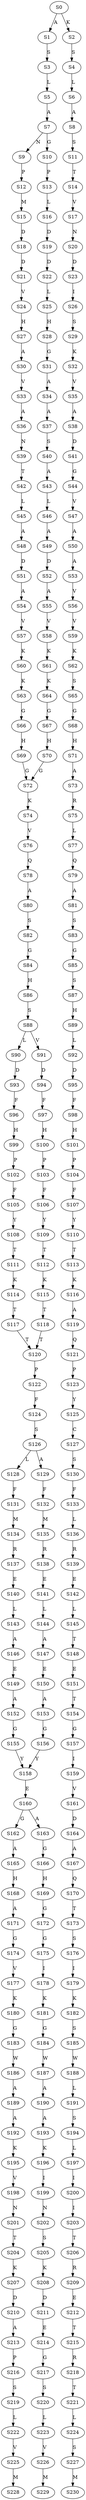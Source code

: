 strict digraph  {
	S0 -> S1 [ label = A ];
	S0 -> S2 [ label = K ];
	S1 -> S3 [ label = S ];
	S2 -> S4 [ label = S ];
	S3 -> S5 [ label = L ];
	S4 -> S6 [ label = L ];
	S5 -> S7 [ label = A ];
	S6 -> S8 [ label = A ];
	S7 -> S9 [ label = N ];
	S7 -> S10 [ label = G ];
	S8 -> S11 [ label = S ];
	S9 -> S12 [ label = P ];
	S10 -> S13 [ label = P ];
	S11 -> S14 [ label = T ];
	S12 -> S15 [ label = M ];
	S13 -> S16 [ label = L ];
	S14 -> S17 [ label = V ];
	S15 -> S18 [ label = D ];
	S16 -> S19 [ label = D ];
	S17 -> S20 [ label = N ];
	S18 -> S21 [ label = D ];
	S19 -> S22 [ label = D ];
	S20 -> S23 [ label = D ];
	S21 -> S24 [ label = V ];
	S22 -> S25 [ label = L ];
	S23 -> S26 [ label = I ];
	S24 -> S27 [ label = H ];
	S25 -> S28 [ label = H ];
	S26 -> S29 [ label = S ];
	S27 -> S30 [ label = A ];
	S28 -> S31 [ label = G ];
	S29 -> S32 [ label = K ];
	S30 -> S33 [ label = V ];
	S31 -> S34 [ label = A ];
	S32 -> S35 [ label = V ];
	S33 -> S36 [ label = A ];
	S34 -> S37 [ label = A ];
	S35 -> S38 [ label = A ];
	S36 -> S39 [ label = N ];
	S37 -> S40 [ label = S ];
	S38 -> S41 [ label = D ];
	S39 -> S42 [ label = T ];
	S40 -> S43 [ label = A ];
	S41 -> S44 [ label = G ];
	S42 -> S45 [ label = L ];
	S43 -> S46 [ label = L ];
	S44 -> S47 [ label = V ];
	S45 -> S48 [ label = A ];
	S46 -> S49 [ label = A ];
	S47 -> S50 [ label = A ];
	S48 -> S51 [ label = D ];
	S49 -> S52 [ label = D ];
	S50 -> S53 [ label = A ];
	S51 -> S54 [ label = A ];
	S52 -> S55 [ label = A ];
	S53 -> S56 [ label = V ];
	S54 -> S57 [ label = V ];
	S55 -> S58 [ label = V ];
	S56 -> S59 [ label = V ];
	S57 -> S60 [ label = K ];
	S58 -> S61 [ label = K ];
	S59 -> S62 [ label = K ];
	S60 -> S63 [ label = K ];
	S61 -> S64 [ label = K ];
	S62 -> S65 [ label = S ];
	S63 -> S66 [ label = G ];
	S64 -> S67 [ label = G ];
	S65 -> S68 [ label = G ];
	S66 -> S69 [ label = H ];
	S67 -> S70 [ label = H ];
	S68 -> S71 [ label = H ];
	S69 -> S72 [ label = G ];
	S70 -> S72 [ label = G ];
	S71 -> S73 [ label = A ];
	S72 -> S74 [ label = K ];
	S73 -> S75 [ label = R ];
	S74 -> S76 [ label = V ];
	S75 -> S77 [ label = L ];
	S76 -> S78 [ label = Q ];
	S77 -> S79 [ label = Q ];
	S78 -> S80 [ label = A ];
	S79 -> S81 [ label = A ];
	S80 -> S82 [ label = S ];
	S81 -> S83 [ label = S ];
	S82 -> S84 [ label = G ];
	S83 -> S85 [ label = G ];
	S84 -> S86 [ label = H ];
	S85 -> S87 [ label = S ];
	S86 -> S88 [ label = S ];
	S87 -> S89 [ label = H ];
	S88 -> S90 [ label = L ];
	S88 -> S91 [ label = V ];
	S89 -> S92 [ label = L ];
	S90 -> S93 [ label = D ];
	S91 -> S94 [ label = D ];
	S92 -> S95 [ label = D ];
	S93 -> S96 [ label = F ];
	S94 -> S97 [ label = F ];
	S95 -> S98 [ label = F ];
	S96 -> S99 [ label = H ];
	S97 -> S100 [ label = H ];
	S98 -> S101 [ label = H ];
	S99 -> S102 [ label = P ];
	S100 -> S103 [ label = P ];
	S101 -> S104 [ label = P ];
	S102 -> S105 [ label = F ];
	S103 -> S106 [ label = F ];
	S104 -> S107 [ label = F ];
	S105 -> S108 [ label = Y ];
	S106 -> S109 [ label = Y ];
	S107 -> S110 [ label = Y ];
	S108 -> S111 [ label = T ];
	S109 -> S112 [ label = T ];
	S110 -> S113 [ label = T ];
	S111 -> S114 [ label = K ];
	S112 -> S115 [ label = K ];
	S113 -> S116 [ label = K ];
	S114 -> S117 [ label = T ];
	S115 -> S118 [ label = T ];
	S116 -> S119 [ label = A ];
	S117 -> S120 [ label = T ];
	S118 -> S120 [ label = T ];
	S119 -> S121 [ label = Q ];
	S120 -> S122 [ label = P ];
	S121 -> S123 [ label = P ];
	S122 -> S124 [ label = F ];
	S123 -> S125 [ label = Y ];
	S124 -> S126 [ label = S ];
	S125 -> S127 [ label = C ];
	S126 -> S128 [ label = L ];
	S126 -> S129 [ label = A ];
	S127 -> S130 [ label = S ];
	S128 -> S131 [ label = F ];
	S129 -> S132 [ label = F ];
	S130 -> S133 [ label = F ];
	S131 -> S134 [ label = M ];
	S132 -> S135 [ label = M ];
	S133 -> S136 [ label = L ];
	S134 -> S137 [ label = R ];
	S135 -> S138 [ label = R ];
	S136 -> S139 [ label = R ];
	S137 -> S140 [ label = E ];
	S138 -> S141 [ label = E ];
	S139 -> S142 [ label = E ];
	S140 -> S143 [ label = L ];
	S141 -> S144 [ label = L ];
	S142 -> S145 [ label = L ];
	S143 -> S146 [ label = A ];
	S144 -> S147 [ label = A ];
	S145 -> S148 [ label = T ];
	S146 -> S149 [ label = E ];
	S147 -> S150 [ label = E ];
	S148 -> S151 [ label = E ];
	S149 -> S152 [ label = A ];
	S150 -> S153 [ label = A ];
	S151 -> S154 [ label = T ];
	S152 -> S155 [ label = G ];
	S153 -> S156 [ label = G ];
	S154 -> S157 [ label = G ];
	S155 -> S158 [ label = Y ];
	S156 -> S158 [ label = Y ];
	S157 -> S159 [ label = I ];
	S158 -> S160 [ label = E ];
	S159 -> S161 [ label = V ];
	S160 -> S162 [ label = G ];
	S160 -> S163 [ label = A ];
	S161 -> S164 [ label = D ];
	S162 -> S165 [ label = A ];
	S163 -> S166 [ label = G ];
	S164 -> S167 [ label = A ];
	S165 -> S168 [ label = H ];
	S166 -> S169 [ label = H ];
	S167 -> S170 [ label = Q ];
	S168 -> S171 [ label = A ];
	S169 -> S172 [ label = G ];
	S170 -> S173 [ label = T ];
	S171 -> S174 [ label = G ];
	S172 -> S175 [ label = G ];
	S173 -> S176 [ label = S ];
	S174 -> S177 [ label = V ];
	S175 -> S178 [ label = I ];
	S176 -> S179 [ label = I ];
	S177 -> S180 [ label = K ];
	S178 -> S181 [ label = K ];
	S179 -> S182 [ label = K ];
	S180 -> S183 [ label = G ];
	S181 -> S184 [ label = G ];
	S182 -> S185 [ label = S ];
	S183 -> S186 [ label = W ];
	S184 -> S187 [ label = W ];
	S185 -> S188 [ label = W ];
	S186 -> S189 [ label = A ];
	S187 -> S190 [ label = A ];
	S188 -> S191 [ label = L ];
	S189 -> S192 [ label = A ];
	S190 -> S193 [ label = A ];
	S191 -> S194 [ label = S ];
	S192 -> S195 [ label = K ];
	S193 -> S196 [ label = K ];
	S194 -> S197 [ label = L ];
	S195 -> S198 [ label = V ];
	S196 -> S199 [ label = I ];
	S197 -> S200 [ label = I ];
	S198 -> S201 [ label = N ];
	S199 -> S202 [ label = N ];
	S200 -> S203 [ label = I ];
	S201 -> S204 [ label = T ];
	S202 -> S205 [ label = S ];
	S203 -> S206 [ label = T ];
	S204 -> S207 [ label = K ];
	S205 -> S208 [ label = K ];
	S206 -> S209 [ label = R ];
	S207 -> S210 [ label = D ];
	S208 -> S211 [ label = D ];
	S209 -> S212 [ label = E ];
	S210 -> S213 [ label = A ];
	S211 -> S214 [ label = E ];
	S212 -> S215 [ label = T ];
	S213 -> S216 [ label = P ];
	S214 -> S217 [ label = G ];
	S215 -> S218 [ label = R ];
	S216 -> S219 [ label = S ];
	S217 -> S220 [ label = S ];
	S218 -> S221 [ label = T ];
	S219 -> S222 [ label = L ];
	S220 -> S223 [ label = L ];
	S221 -> S224 [ label = L ];
	S222 -> S225 [ label = V ];
	S223 -> S226 [ label = V ];
	S224 -> S227 [ label = S ];
	S225 -> S228 [ label = M ];
	S226 -> S229 [ label = M ];
	S227 -> S230 [ label = M ];
}

